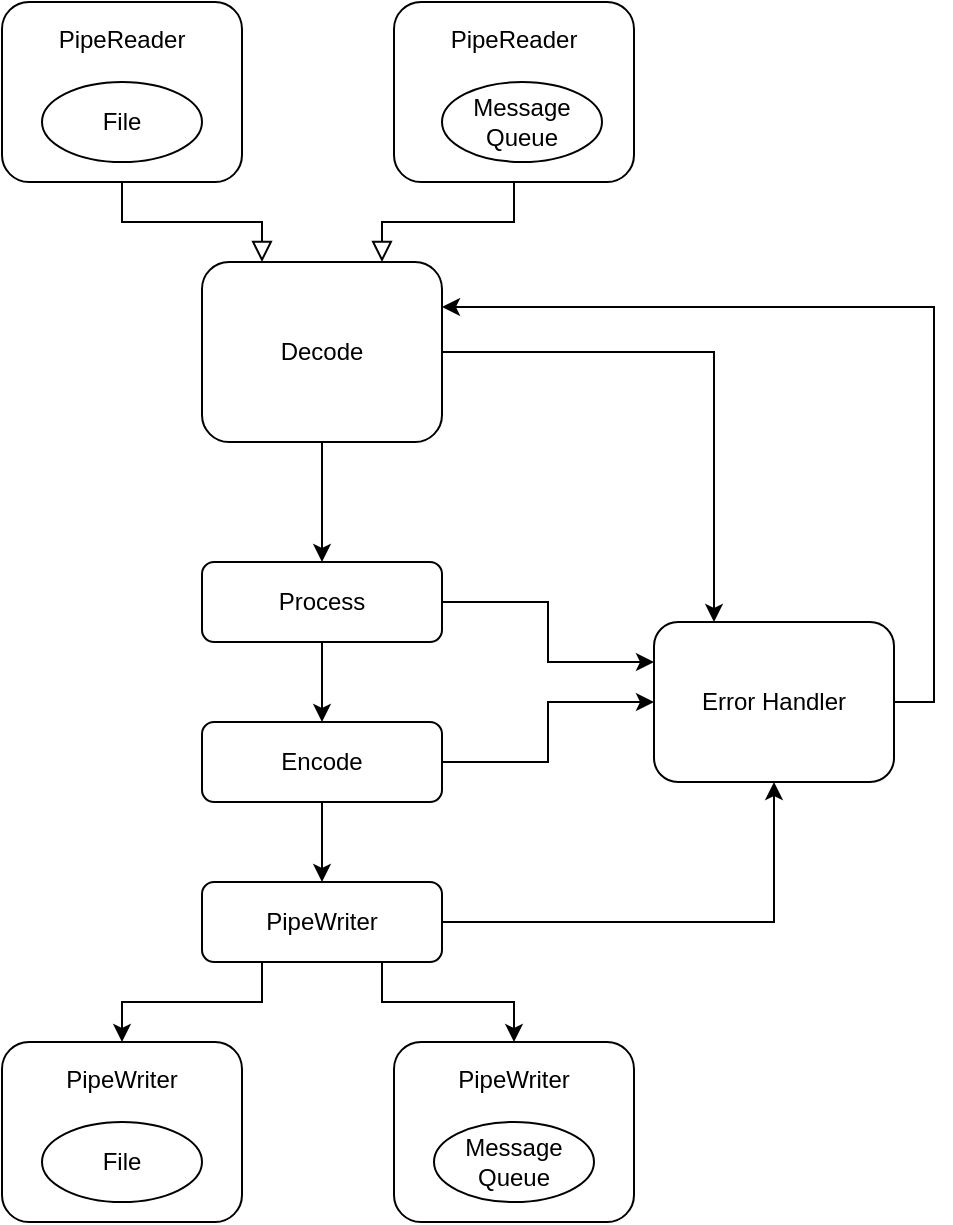 <mxfile version="12.9.14" type="device"><diagram id="C5RBs43oDa-KdzZeNtuy" name="Page-1"><mxGraphModel dx="1422" dy="738" grid="1" gridSize="10" guides="1" tooltips="1" connect="1" arrows="1" fold="1" page="1" pageScale="1" pageWidth="827" pageHeight="1169" math="0" shadow="0"><root><mxCell id="WIyWlLk6GJQsqaUBKTNV-0"/><mxCell id="WIyWlLk6GJQsqaUBKTNV-1" parent="WIyWlLk6GJQsqaUBKTNV-0"/><mxCell id="WIyWlLk6GJQsqaUBKTNV-2" value="" style="rounded=0;html=1;jettySize=auto;orthogonalLoop=1;fontSize=11;endArrow=block;endFill=0;endSize=8;strokeWidth=1;shadow=0;labelBackgroundColor=none;edgeStyle=orthogonalEdgeStyle;entryX=0.25;entryY=0;entryDx=0;entryDy=0;" parent="WIyWlLk6GJQsqaUBKTNV-1" source="WIyWlLk6GJQsqaUBKTNV-3" target="WIyWlLk6GJQsqaUBKTNV-11" edge="1"><mxGeometry relative="1" as="geometry"><mxPoint x="414" y="90" as="targetPoint"/></mxGeometry></mxCell><mxCell id="WIyWlLk6GJQsqaUBKTNV-3" value="&lt;p style=&quot;line-height: 120%&quot;&gt;PipeReader&lt;/p&gt;&lt;p style=&quot;line-height: 120%&quot;&gt;&lt;br&gt;&lt;/p&gt;&lt;p style=&quot;line-height: 120%&quot;&gt;&lt;br&gt;&lt;/p&gt;" style="rounded=1;whiteSpace=wrap;html=1;fontSize=12;glass=0;strokeWidth=1;shadow=0;" parent="WIyWlLk6GJQsqaUBKTNV-1" vertex="1"><mxGeometry x="244" y="10" width="120" height="90" as="geometry"/></mxCell><mxCell id="ti8BU7m-7-SMOwTfDLMj-26" style="edgeStyle=orthogonalEdgeStyle;rounded=0;orthogonalLoop=1;jettySize=auto;html=1;exitX=1;exitY=0.5;exitDx=0;exitDy=0;entryX=0;entryY=0.25;entryDx=0;entryDy=0;" edge="1" parent="WIyWlLk6GJQsqaUBKTNV-1" source="WIyWlLk6GJQsqaUBKTNV-7" target="ti8BU7m-7-SMOwTfDLMj-23"><mxGeometry relative="1" as="geometry"/></mxCell><mxCell id="WIyWlLk6GJQsqaUBKTNV-7" value="Process" style="rounded=1;whiteSpace=wrap;html=1;fontSize=12;glass=0;strokeWidth=1;shadow=0;" parent="WIyWlLk6GJQsqaUBKTNV-1" vertex="1"><mxGeometry x="344" y="290" width="120" height="40" as="geometry"/></mxCell><mxCell id="ti8BU7m-7-SMOwTfDLMj-24" style="edgeStyle=orthogonalEdgeStyle;rounded=0;orthogonalLoop=1;jettySize=auto;html=1;exitX=1;exitY=0.5;exitDx=0;exitDy=0;entryX=0.25;entryY=0;entryDx=0;entryDy=0;" edge="1" parent="WIyWlLk6GJQsqaUBKTNV-1" source="WIyWlLk6GJQsqaUBKTNV-11" target="ti8BU7m-7-SMOwTfDLMj-23"><mxGeometry relative="1" as="geometry"/></mxCell><mxCell id="WIyWlLk6GJQsqaUBKTNV-11" value="Decode" style="rounded=1;whiteSpace=wrap;html=1;fontSize=12;glass=0;strokeWidth=1;shadow=0;" parent="WIyWlLk6GJQsqaUBKTNV-1" vertex="1"><mxGeometry x="344" y="140" width="120" height="90" as="geometry"/></mxCell><mxCell id="ti8BU7m-7-SMOwTfDLMj-30" style="edgeStyle=orthogonalEdgeStyle;rounded=0;orthogonalLoop=1;jettySize=auto;html=1;exitX=1;exitY=0.5;exitDx=0;exitDy=0;entryX=0;entryY=0.5;entryDx=0;entryDy=0;" edge="1" parent="WIyWlLk6GJQsqaUBKTNV-1" source="WIyWlLk6GJQsqaUBKTNV-12" target="ti8BU7m-7-SMOwTfDLMj-23"><mxGeometry relative="1" as="geometry"/></mxCell><mxCell id="WIyWlLk6GJQsqaUBKTNV-12" value="Encode" style="rounded=1;whiteSpace=wrap;html=1;fontSize=12;glass=0;strokeWidth=1;shadow=0;" parent="WIyWlLk6GJQsqaUBKTNV-1" vertex="1"><mxGeometry x="344" y="370" width="120" height="40" as="geometry"/></mxCell><mxCell id="ti8BU7m-7-SMOwTfDLMj-21" value="" style="edgeStyle=orthogonalEdgeStyle;rounded=0;orthogonalLoop=1;jettySize=auto;html=1;entryX=0.5;entryY=0;entryDx=0;entryDy=0;exitX=0.25;exitY=1;exitDx=0;exitDy=0;" edge="1" parent="WIyWlLk6GJQsqaUBKTNV-1" source="ti8BU7m-7-SMOwTfDLMj-1" target="ti8BU7m-7-SMOwTfDLMj-13"><mxGeometry relative="1" as="geometry"><mxPoint x="404" y="570" as="targetPoint"/></mxGeometry></mxCell><mxCell id="ti8BU7m-7-SMOwTfDLMj-22" style="edgeStyle=orthogonalEdgeStyle;rounded=0;orthogonalLoop=1;jettySize=auto;html=1;exitX=0.75;exitY=1;exitDx=0;exitDy=0;entryX=0.5;entryY=0;entryDx=0;entryDy=0;" edge="1" parent="WIyWlLk6GJQsqaUBKTNV-1" source="ti8BU7m-7-SMOwTfDLMj-1" target="ti8BU7m-7-SMOwTfDLMj-16"><mxGeometry relative="1" as="geometry"/></mxCell><mxCell id="ti8BU7m-7-SMOwTfDLMj-31" style="edgeStyle=orthogonalEdgeStyle;rounded=0;orthogonalLoop=1;jettySize=auto;html=1;exitX=1;exitY=0.5;exitDx=0;exitDy=0;entryX=0.5;entryY=1;entryDx=0;entryDy=0;" edge="1" parent="WIyWlLk6GJQsqaUBKTNV-1" source="ti8BU7m-7-SMOwTfDLMj-1" target="ti8BU7m-7-SMOwTfDLMj-23"><mxGeometry relative="1" as="geometry"/></mxCell><mxCell id="ti8BU7m-7-SMOwTfDLMj-1" value="PipeWriter" style="rounded=1;whiteSpace=wrap;html=1;fontSize=12;glass=0;strokeWidth=1;shadow=0;" vertex="1" parent="WIyWlLk6GJQsqaUBKTNV-1"><mxGeometry x="344" y="450" width="120" height="40" as="geometry"/></mxCell><mxCell id="ti8BU7m-7-SMOwTfDLMj-2" value="File" style="ellipse;whiteSpace=wrap;html=1;" vertex="1" parent="WIyWlLk6GJQsqaUBKTNV-1"><mxGeometry x="264" y="50" width="80" height="40" as="geometry"/></mxCell><mxCell id="ti8BU7m-7-SMOwTfDLMj-5" value="" style="rounded=0;html=1;jettySize=auto;orthogonalLoop=1;fontSize=11;endArrow=block;endFill=0;endSize=8;strokeWidth=1;shadow=0;labelBackgroundColor=none;edgeStyle=orthogonalEdgeStyle;entryX=0.75;entryY=0;entryDx=0;entryDy=0;" edge="1" parent="WIyWlLk6GJQsqaUBKTNV-1" source="ti8BU7m-7-SMOwTfDLMj-6" target="WIyWlLk6GJQsqaUBKTNV-11"><mxGeometry relative="1" as="geometry"><mxPoint x="414" y="100" as="targetPoint"/></mxGeometry></mxCell><mxCell id="ti8BU7m-7-SMOwTfDLMj-6" value="&lt;p style=&quot;line-height: 120%&quot;&gt;PipeReader&lt;/p&gt;&lt;p style=&quot;line-height: 120%&quot;&gt;&lt;br&gt;&lt;/p&gt;&lt;p style=&quot;line-height: 120%&quot;&gt;&lt;br&gt;&lt;/p&gt;" style="rounded=1;whiteSpace=wrap;html=1;fontSize=12;glass=0;strokeWidth=1;shadow=0;" vertex="1" parent="WIyWlLk6GJQsqaUBKTNV-1"><mxGeometry x="440" y="10" width="120" height="90" as="geometry"/></mxCell><mxCell id="ti8BU7m-7-SMOwTfDLMj-7" value="Message Queue" style="ellipse;whiteSpace=wrap;html=1;" vertex="1" parent="WIyWlLk6GJQsqaUBKTNV-1"><mxGeometry x="464" y="50" width="80" height="40" as="geometry"/></mxCell><mxCell id="ti8BU7m-7-SMOwTfDLMj-8" value="" style="endArrow=classic;html=1;exitX=0.5;exitY=1;exitDx=0;exitDy=0;entryX=0.5;entryY=0;entryDx=0;entryDy=0;" edge="1" parent="WIyWlLk6GJQsqaUBKTNV-1" source="WIyWlLk6GJQsqaUBKTNV-11" target="WIyWlLk6GJQsqaUBKTNV-7"><mxGeometry width="50" height="50" relative="1" as="geometry"><mxPoint x="390" y="440" as="sourcePoint"/><mxPoint x="440" y="390" as="targetPoint"/></mxGeometry></mxCell><mxCell id="ti8BU7m-7-SMOwTfDLMj-10" value="" style="endArrow=classic;html=1;exitX=0.5;exitY=1;exitDx=0;exitDy=0;entryX=0.5;entryY=0;entryDx=0;entryDy=0;" edge="1" parent="WIyWlLk6GJQsqaUBKTNV-1" source="WIyWlLk6GJQsqaUBKTNV-7" target="WIyWlLk6GJQsqaUBKTNV-12"><mxGeometry width="50" height="50" relative="1" as="geometry"><mxPoint x="375" y="314" as="sourcePoint"/><mxPoint x="395" y="314" as="targetPoint"/></mxGeometry></mxCell><mxCell id="ti8BU7m-7-SMOwTfDLMj-11" value="" style="endArrow=classic;html=1;exitX=0.5;exitY=1;exitDx=0;exitDy=0;entryX=0.5;entryY=0;entryDx=0;entryDy=0;" edge="1" parent="WIyWlLk6GJQsqaUBKTNV-1" source="WIyWlLk6GJQsqaUBKTNV-12" target="ti8BU7m-7-SMOwTfDLMj-1"><mxGeometry width="50" height="50" relative="1" as="geometry"><mxPoint x="450" y="300" as="sourcePoint"/><mxPoint x="480" y="300" as="targetPoint"/></mxGeometry></mxCell><mxCell id="ti8BU7m-7-SMOwTfDLMj-13" value="&lt;p style=&quot;line-height: 120%&quot;&gt;PipeWriter&lt;/p&gt;&lt;p style=&quot;line-height: 120%&quot;&gt;&lt;br&gt;&lt;/p&gt;&lt;p style=&quot;line-height: 120%&quot;&gt;&lt;br&gt;&lt;/p&gt;" style="rounded=1;whiteSpace=wrap;html=1;fontSize=12;glass=0;strokeWidth=1;shadow=0;" vertex="1" parent="WIyWlLk6GJQsqaUBKTNV-1"><mxGeometry x="244" y="530" width="120" height="90" as="geometry"/></mxCell><mxCell id="ti8BU7m-7-SMOwTfDLMj-14" value="File" style="ellipse;whiteSpace=wrap;html=1;" vertex="1" parent="WIyWlLk6GJQsqaUBKTNV-1"><mxGeometry x="264" y="570" width="80" height="40" as="geometry"/></mxCell><mxCell id="ti8BU7m-7-SMOwTfDLMj-16" value="&lt;p style=&quot;line-height: 120%&quot;&gt;PipeWriter&lt;/p&gt;&lt;p style=&quot;line-height: 120%&quot;&gt;&lt;br&gt;&lt;/p&gt;&lt;p style=&quot;line-height: 120%&quot;&gt;&lt;br&gt;&lt;/p&gt;" style="rounded=1;whiteSpace=wrap;html=1;fontSize=12;glass=0;strokeWidth=1;shadow=0;" vertex="1" parent="WIyWlLk6GJQsqaUBKTNV-1"><mxGeometry x="440" y="530" width="120" height="90" as="geometry"/></mxCell><mxCell id="ti8BU7m-7-SMOwTfDLMj-17" value="Message Queue" style="ellipse;whiteSpace=wrap;html=1;" vertex="1" parent="WIyWlLk6GJQsqaUBKTNV-1"><mxGeometry x="460" y="570" width="80" height="40" as="geometry"/></mxCell><mxCell id="ti8BU7m-7-SMOwTfDLMj-25" style="edgeStyle=orthogonalEdgeStyle;rounded=0;orthogonalLoop=1;jettySize=auto;html=1;exitX=1;exitY=0.5;exitDx=0;exitDy=0;entryX=1;entryY=0.25;entryDx=0;entryDy=0;" edge="1" parent="WIyWlLk6GJQsqaUBKTNV-1" source="ti8BU7m-7-SMOwTfDLMj-23" target="WIyWlLk6GJQsqaUBKTNV-11"><mxGeometry relative="1" as="geometry"/></mxCell><mxCell id="ti8BU7m-7-SMOwTfDLMj-23" value="Error Handler" style="rounded=1;whiteSpace=wrap;html=1;fontSize=12;glass=0;strokeWidth=1;shadow=0;" vertex="1" parent="WIyWlLk6GJQsqaUBKTNV-1"><mxGeometry x="570" y="320" width="120" height="80" as="geometry"/></mxCell></root></mxGraphModel></diagram></mxfile>